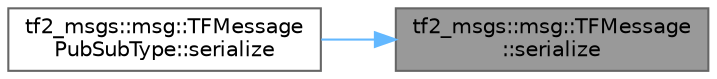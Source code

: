 digraph "tf2_msgs::msg::TFMessage::serialize"
{
 // INTERACTIVE_SVG=YES
 // LATEX_PDF_SIZE
  bgcolor="transparent";
  edge [fontname=Helvetica,fontsize=10,labelfontname=Helvetica,labelfontsize=10];
  node [fontname=Helvetica,fontsize=10,shape=box,height=0.2,width=0.4];
  rankdir="RL";
  Node1 [id="Node000001",label="tf2_msgs::msg::TFMessage\l::serialize",height=0.2,width=0.4,color="gray40", fillcolor="grey60", style="filled", fontcolor="black",tooltip="This function serializes an object using CDR serialization."];
  Node1 -> Node2 [id="edge1_Node000001_Node000002",dir="back",color="steelblue1",style="solid",tooltip=" "];
  Node2 [id="Node000002",label="tf2_msgs::msg::TFMessage\lPubSubType::serialize",height=0.2,width=0.4,color="grey40", fillcolor="white", style="filled",URL="$d4/d71/classtf2__msgs_1_1msg_1_1TFMessagePubSubType.html#a50dd23d28a16e812900124e77870ff1d",tooltip=" "];
}
